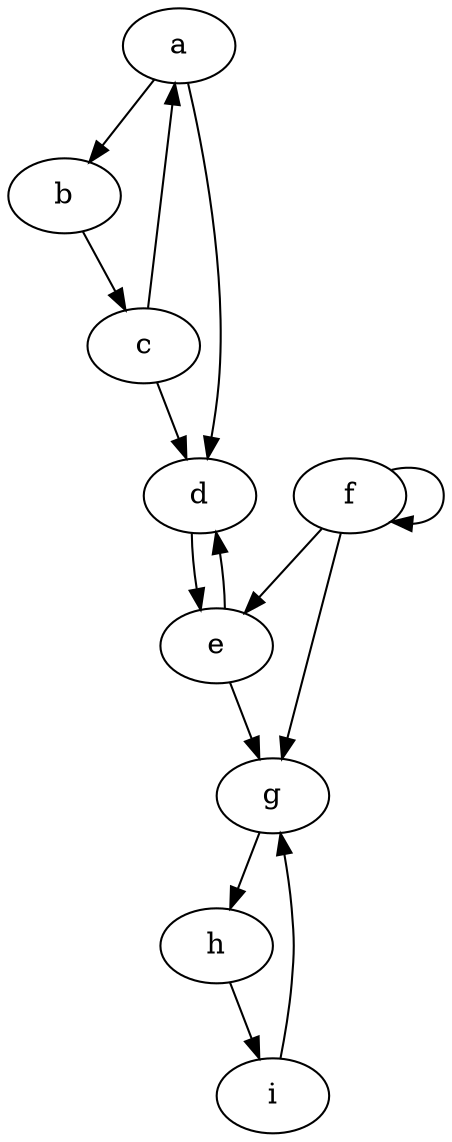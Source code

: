 strict digraph clrs {

a -> b -> c -> a;

a -> d;
c -> d;

d -> e -> d;

f -> e;
f -> f;

f -> g;
e -> g;

g -> h -> i -> g;

}
